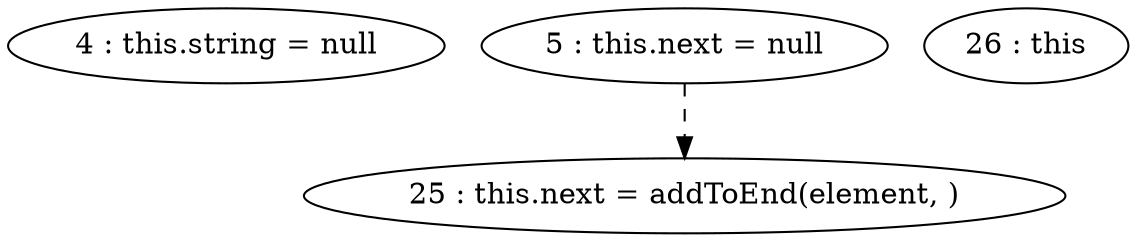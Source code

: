 digraph G {
"4 : this.string = null"
"5 : this.next = null"
"5 : this.next = null" -> "25 : this.next = addToEnd(element, )" [style=dashed]
"25 : this.next = addToEnd(element, )"
"26 : this"
}